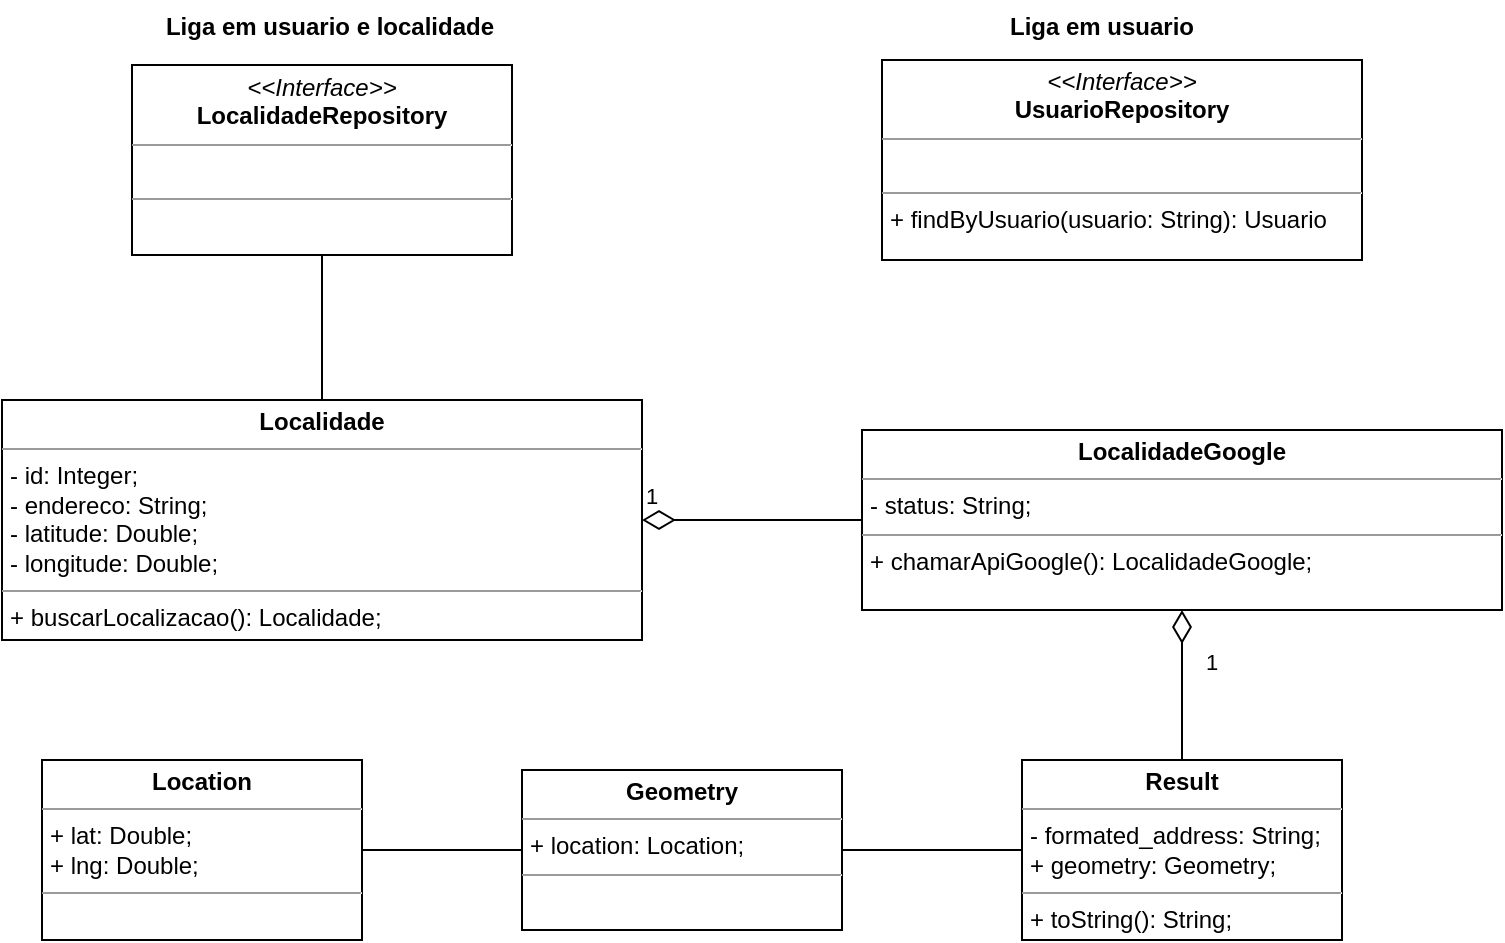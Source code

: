 <mxfile version="15.4.3" type="device"><diagram id="C5RBs43oDa-KdzZeNtuy" name="modelo"><mxGraphModel dx="868" dy="482" grid="1" gridSize="10" guides="1" tooltips="1" connect="1" arrows="1" fold="1" page="1" pageScale="1" pageWidth="827" pageHeight="1169" math="0" shadow="0"><root><mxCell id="WIyWlLk6GJQsqaUBKTNV-0"/><mxCell id="WIyWlLk6GJQsqaUBKTNV-1" parent="WIyWlLk6GJQsqaUBKTNV-0"/><mxCell id="vzT8zKgebRLSGSNeb5mv-2" value="&lt;p style=&quot;margin: 0px ; margin-top: 4px ; text-align: center&quot;&gt;&lt;b&gt;Localidade&lt;/b&gt;&lt;/p&gt;&lt;hr size=&quot;1&quot;&gt;&lt;p style=&quot;margin: 0px ; margin-left: 4px&quot;&gt;- id: Integer;&lt;/p&gt;&lt;p style=&quot;margin: 0px ; margin-left: 4px&quot;&gt;- endereco: String;&lt;/p&gt;&lt;p style=&quot;margin: 0px ; margin-left: 4px&quot;&gt;- latitude: Double;&lt;/p&gt;&lt;p style=&quot;margin: 0px ; margin-left: 4px&quot;&gt;- longitude: Double;&amp;nbsp;&lt;/p&gt;&lt;hr size=&quot;1&quot;&gt;&lt;p style=&quot;margin: 0px ; margin-left: 4px&quot;&gt;+ buscarLocalizacao(): Localidade;&amp;nbsp;&lt;/p&gt;" style="verticalAlign=top;align=left;overflow=fill;fontSize=12;fontFamily=Helvetica;html=1;" vertex="1" parent="WIyWlLk6GJQsqaUBKTNV-1"><mxGeometry x="50" y="220" width="320" height="120" as="geometry"/></mxCell><mxCell id="vzT8zKgebRLSGSNeb5mv-3" value="&lt;p style=&quot;margin: 0px ; margin-top: 4px ; text-align: center&quot;&gt;&lt;b&gt;LocalidadeGoogle&lt;/b&gt;&lt;/p&gt;&lt;hr size=&quot;1&quot;&gt;&lt;p style=&quot;margin: 0px ; margin-left: 4px&quot;&gt;- status: String;&amp;nbsp;&lt;/p&gt;&lt;hr size=&quot;1&quot;&gt;&lt;p style=&quot;margin: 0px ; margin-left: 4px&quot;&gt;+ chamarApiGoogle(): LocalidadeGoogle;&amp;nbsp;&lt;/p&gt;" style="verticalAlign=top;align=left;overflow=fill;fontSize=12;fontFamily=Helvetica;html=1;" vertex="1" parent="WIyWlLk6GJQsqaUBKTNV-1"><mxGeometry x="480" y="235" width="320" height="90" as="geometry"/></mxCell><mxCell id="vzT8zKgebRLSGSNeb5mv-4" value="1" style="endArrow=none;html=1;endSize=12;startArrow=diamondThin;startSize=14;startFill=0;edgeStyle=orthogonalEdgeStyle;align=left;verticalAlign=bottom;rounded=0;entryX=0;entryY=0.5;entryDx=0;entryDy=0;exitX=1;exitY=0.5;exitDx=0;exitDy=0;endFill=0;" edge="1" parent="WIyWlLk6GJQsqaUBKTNV-1" source="vzT8zKgebRLSGSNeb5mv-2" target="vzT8zKgebRLSGSNeb5mv-3"><mxGeometry x="-1" y="3" relative="1" as="geometry"><mxPoint x="330" y="340" as="sourcePoint"/><mxPoint x="490" y="340" as="targetPoint"/><Array as="points"/></mxGeometry></mxCell><mxCell id="vzT8zKgebRLSGSNeb5mv-5" value="&lt;p style=&quot;margin: 0px ; margin-top: 4px ; text-align: center&quot;&gt;&lt;b&gt;Result&lt;/b&gt;&lt;/p&gt;&lt;hr size=&quot;1&quot;&gt;&lt;p style=&quot;margin: 0px ; margin-left: 4px&quot;&gt;- formated_address: String;&lt;/p&gt;&lt;p style=&quot;margin: 0px ; margin-left: 4px&quot;&gt;&lt;span&gt;+ geometry: Geometry;&amp;nbsp;&lt;/span&gt;&lt;/p&gt;&lt;hr size=&quot;1&quot;&gt;&lt;p style=&quot;margin: 0px ; margin-left: 4px&quot;&gt;+ toString(): String;&lt;/p&gt;" style="verticalAlign=top;align=left;overflow=fill;fontSize=12;fontFamily=Helvetica;html=1;" vertex="1" parent="WIyWlLk6GJQsqaUBKTNV-1"><mxGeometry x="560" y="400" width="160" height="90" as="geometry"/></mxCell><mxCell id="vzT8zKgebRLSGSNeb5mv-6" value="1" style="endArrow=none;html=1;endSize=12;startArrow=diamondThin;startSize=14;startFill=0;edgeStyle=orthogonalEdgeStyle;align=left;verticalAlign=bottom;rounded=0;exitX=0.5;exitY=1;exitDx=0;exitDy=0;entryX=0.5;entryY=0;entryDx=0;entryDy=0;endFill=0;" edge="1" parent="WIyWlLk6GJQsqaUBKTNV-1" source="vzT8zKgebRLSGSNeb5mv-3" target="vzT8zKgebRLSGSNeb5mv-5"><mxGeometry x="-0.067" y="10" relative="1" as="geometry"><mxPoint x="330" y="340" as="sourcePoint"/><mxPoint x="490" y="340" as="targetPoint"/><Array as="points"><mxPoint x="640" y="360"/><mxPoint x="640" y="360"/></Array><mxPoint as="offset"/></mxGeometry></mxCell><mxCell id="vzT8zKgebRLSGSNeb5mv-7" value="&lt;p style=&quot;margin: 0px ; margin-top: 4px ; text-align: center&quot;&gt;&lt;b&gt;Geometry&lt;/b&gt;&lt;/p&gt;&lt;hr size=&quot;1&quot;&gt;&lt;p style=&quot;margin: 0px ; margin-left: 4px&quot;&gt;+ location: Location;&lt;/p&gt;&lt;hr size=&quot;1&quot;&gt;&lt;p style=&quot;margin: 0px ; margin-left: 4px&quot;&gt;&lt;br&gt;&lt;/p&gt;" style="verticalAlign=top;align=left;overflow=fill;fontSize=12;fontFamily=Helvetica;html=1;" vertex="1" parent="WIyWlLk6GJQsqaUBKTNV-1"><mxGeometry x="310" y="405" width="160" height="80" as="geometry"/></mxCell><mxCell id="vzT8zKgebRLSGSNeb5mv-8" value="" style="endArrow=none;html=1;edgeStyle=orthogonalEdgeStyle;rounded=0;exitX=1;exitY=0.5;exitDx=0;exitDy=0;entryX=0;entryY=0.5;entryDx=0;entryDy=0;fontColor=none;noLabel=1;labelBackgroundColor=none;" edge="1" parent="WIyWlLk6GJQsqaUBKTNV-1" source="vzT8zKgebRLSGSNeb5mv-7" target="vzT8zKgebRLSGSNeb5mv-5"><mxGeometry relative="1" as="geometry"><mxPoint x="470" y="455" as="sourcePoint"/><mxPoint x="560" y="455" as="targetPoint"/><Array as="points"><mxPoint x="500" y="445"/><mxPoint x="500" y="445"/></Array></mxGeometry></mxCell><mxCell id="vzT8zKgebRLSGSNeb5mv-11" value="&lt;p style=&quot;margin: 0px ; margin-top: 4px ; text-align: center&quot;&gt;&lt;b&gt;Location&lt;/b&gt;&lt;/p&gt;&lt;hr size=&quot;1&quot;&gt;&lt;p style=&quot;margin: 0px ; margin-left: 4px&quot;&gt;+ lat: Double;&lt;/p&gt;&lt;p style=&quot;margin: 0px ; margin-left: 4px&quot;&gt;+ lng: Double;&amp;nbsp;&lt;/p&gt;&lt;hr size=&quot;1&quot;&gt;&lt;p style=&quot;margin: 0px ; margin-left: 4px&quot;&gt;&lt;br&gt;&lt;/p&gt;" style="verticalAlign=top;align=left;overflow=fill;fontSize=12;fontFamily=Helvetica;html=1;fontColor=none;" vertex="1" parent="WIyWlLk6GJQsqaUBKTNV-1"><mxGeometry x="70" y="400" width="160" height="90" as="geometry"/></mxCell><mxCell id="vzT8zKgebRLSGSNeb5mv-12" value="" style="endArrow=none;html=1;edgeStyle=orthogonalEdgeStyle;rounded=0;labelBackgroundColor=none;fontColor=none;exitX=1;exitY=0.5;exitDx=0;exitDy=0;entryX=0;entryY=0.5;entryDx=0;entryDy=0;" edge="1" parent="WIyWlLk6GJQsqaUBKTNV-1" source="vzT8zKgebRLSGSNeb5mv-11" target="vzT8zKgebRLSGSNeb5mv-7"><mxGeometry relative="1" as="geometry"><mxPoint x="330" y="340" as="sourcePoint"/><mxPoint x="390" y="490" as="targetPoint"/></mxGeometry></mxCell><mxCell id="vzT8zKgebRLSGSNeb5mv-15" value="&lt;p style=&quot;margin: 0px ; margin-top: 4px ; text-align: center&quot;&gt;&lt;i&gt;&amp;lt;&amp;lt;Interface&amp;gt;&amp;gt;&lt;/i&gt;&lt;br&gt;&lt;b&gt;UsuarioRepository&lt;/b&gt;&lt;/p&gt;&lt;hr size=&quot;1&quot;&gt;&lt;p style=&quot;margin: 0px ; margin-left: 4px&quot;&gt;&lt;br&gt;&lt;/p&gt;&lt;hr size=&quot;1&quot;&gt;&lt;p style=&quot;margin: 0px ; margin-left: 4px&quot;&gt;+ findByUsuario(usuario: String): Usuario&amp;nbsp;&lt;br&gt;&lt;/p&gt;" style="verticalAlign=top;align=left;overflow=fill;fontSize=12;fontFamily=Helvetica;html=1;fontColor=none;" vertex="1" parent="WIyWlLk6GJQsqaUBKTNV-1"><mxGeometry x="490" y="50" width="240" height="100" as="geometry"/></mxCell><mxCell id="vzT8zKgebRLSGSNeb5mv-16" value="&lt;p style=&quot;margin: 0px ; margin-top: 4px ; text-align: center&quot;&gt;&lt;i&gt;&amp;lt;&amp;lt;Interface&amp;gt;&amp;gt;&lt;/i&gt;&lt;br&gt;&lt;b&gt;LocalidadeRepository&lt;/b&gt;&lt;/p&gt;&lt;hr size=&quot;1&quot;&gt;&lt;p style=&quot;margin: 0px ; margin-left: 4px&quot;&gt;&lt;br&gt;&lt;/p&gt;&lt;hr size=&quot;1&quot;&gt;&lt;p style=&quot;margin: 0px ; margin-left: 4px&quot;&gt;&lt;br&gt;&lt;/p&gt;" style="verticalAlign=top;align=left;overflow=fill;fontSize=12;fontFamily=Helvetica;html=1;fontColor=none;" vertex="1" parent="WIyWlLk6GJQsqaUBKTNV-1"><mxGeometry x="115" y="52.5" width="190" height="95" as="geometry"/></mxCell><mxCell id="vzT8zKgebRLSGSNeb5mv-17" value="Liga em usuario" style="text;align=center;fontStyle=1;verticalAlign=middle;spacingLeft=3;spacingRight=3;strokeColor=none;rotatable=0;points=[[0,0.5],[1,0.5]];portConstraint=eastwest;fontColor=none;" vertex="1" parent="WIyWlLk6GJQsqaUBKTNV-1"><mxGeometry x="560" y="20" width="80" height="25" as="geometry"/></mxCell><mxCell id="vzT8zKgebRLSGSNeb5mv-18" value="Liga em usuario e localidade" style="text;align=center;fontStyle=1;verticalAlign=middle;spacingLeft=3;spacingRight=3;strokeColor=none;rotatable=0;points=[[0,0.5],[1,0.5]];portConstraint=eastwest;fontColor=none;" vertex="1" parent="WIyWlLk6GJQsqaUBKTNV-1"><mxGeometry x="174" y="20" width="80" height="25" as="geometry"/></mxCell><mxCell id="vzT8zKgebRLSGSNeb5mv-19" value="" style="endArrow=none;html=1;edgeStyle=orthogonalEdgeStyle;rounded=0;labelBackgroundColor=none;fontColor=none;exitX=0.5;exitY=0;exitDx=0;exitDy=0;entryX=0.5;entryY=1;entryDx=0;entryDy=0;" edge="1" parent="WIyWlLk6GJQsqaUBKTNV-1" source="vzT8zKgebRLSGSNeb5mv-2" target="vzT8zKgebRLSGSNeb5mv-16"><mxGeometry relative="1" as="geometry"><mxPoint x="330" y="70" as="sourcePoint"/><mxPoint x="490" y="70" as="targetPoint"/></mxGeometry></mxCell></root></mxGraphModel></diagram></mxfile>